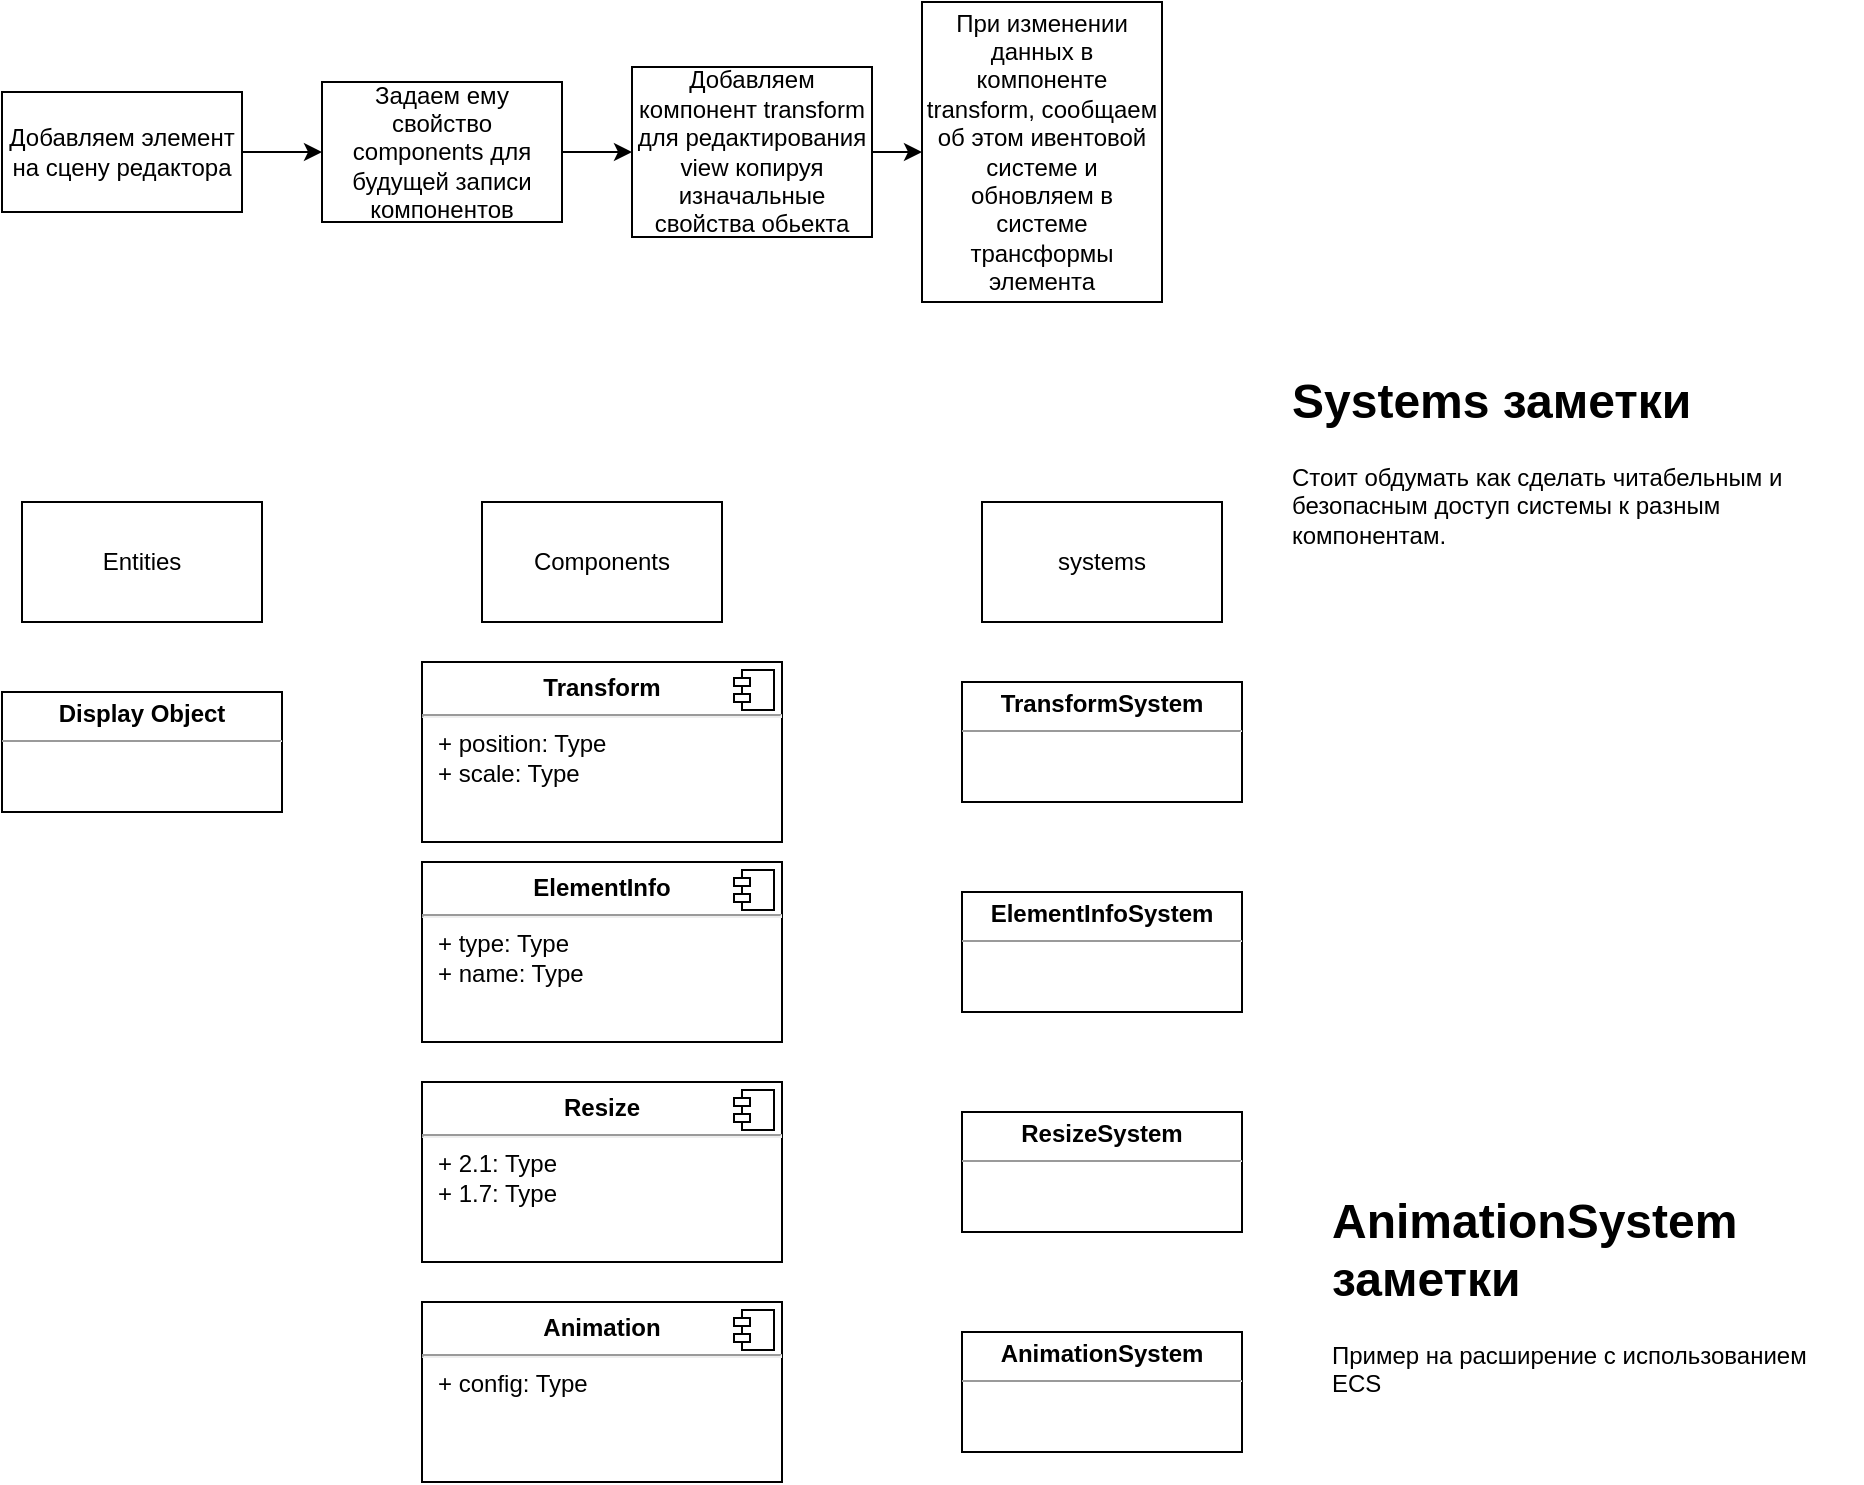 <mxfile version="14.9.6" type="device"><diagram id="v1uc8BgSHxg0y5VNpun9" name="Page-1"><mxGraphModel dx="1024" dy="592" grid="1" gridSize="10" guides="1" tooltips="1" connect="1" arrows="1" fold="1" page="1" pageScale="1" pageWidth="850" pageHeight="1100" math="0" shadow="0"><root><mxCell id="0"/><mxCell id="1" parent="0"/><mxCell id="sZww66RtwkpuVh555_5W-1" value="Entities&lt;br&gt;" style="rounded=0;whiteSpace=wrap;html=1;" vertex="1" parent="1"><mxGeometry x="120" y="280" width="120" height="60" as="geometry"/></mxCell><mxCell id="sZww66RtwkpuVh555_5W-2" value="Components&lt;br&gt;" style="rounded=0;whiteSpace=wrap;html=1;" vertex="1" parent="1"><mxGeometry x="350" y="280" width="120" height="60" as="geometry"/></mxCell><mxCell id="sZww66RtwkpuVh555_5W-3" value="systems" style="rounded=0;whiteSpace=wrap;html=1;" vertex="1" parent="1"><mxGeometry x="600" y="280" width="120" height="60" as="geometry"/></mxCell><mxCell id="sZww66RtwkpuVh555_5W-5" value="&lt;p style=&quot;margin: 0px ; margin-top: 6px ; text-align: center&quot;&gt;&lt;b&gt;Transform&lt;/b&gt;&lt;/p&gt;&lt;hr&gt;&lt;p style=&quot;margin: 0px ; margin-left: 8px&quot;&gt;+ position: Type&lt;br&gt;+ scale: Type&lt;/p&gt;" style="align=left;overflow=fill;html=1;dropTarget=0;" vertex="1" parent="1"><mxGeometry x="320" y="360" width="180" height="90" as="geometry"/></mxCell><mxCell id="sZww66RtwkpuVh555_5W-6" value="" style="shape=component;jettyWidth=8;jettyHeight=4;" vertex="1" parent="sZww66RtwkpuVh555_5W-5"><mxGeometry x="1" width="20" height="20" relative="1" as="geometry"><mxPoint x="-24" y="4" as="offset"/></mxGeometry></mxCell><mxCell id="sZww66RtwkpuVh555_5W-7" value="&lt;p style=&quot;margin: 0px ; margin-top: 4px ; text-align: center&quot;&gt;&lt;b&gt;Display Object&lt;/b&gt;&lt;/p&gt;&lt;hr size=&quot;1&quot;&gt;&lt;div style=&quot;height: 2px&quot;&gt;&lt;/div&gt;" style="verticalAlign=top;align=left;overflow=fill;fontSize=12;fontFamily=Helvetica;html=1;" vertex="1" parent="1"><mxGeometry x="110" y="375" width="140" height="60" as="geometry"/></mxCell><mxCell id="sZww66RtwkpuVh555_5W-9" value="&lt;p style=&quot;margin: 0px ; margin-top: 4px ; text-align: center&quot;&gt;&lt;b&gt;TransformSystem&lt;/b&gt;&lt;/p&gt;&lt;hr size=&quot;1&quot;&gt;&lt;div style=&quot;height: 2px&quot;&gt;&lt;/div&gt;" style="verticalAlign=top;align=left;overflow=fill;fontSize=12;fontFamily=Helvetica;html=1;" vertex="1" parent="1"><mxGeometry x="590" y="370" width="140" height="60" as="geometry"/></mxCell><mxCell id="sZww66RtwkpuVh555_5W-15" style="edgeStyle=orthogonalEdgeStyle;rounded=0;orthogonalLoop=1;jettySize=auto;html=1;exitX=1;exitY=0.5;exitDx=0;exitDy=0;entryX=0;entryY=0.5;entryDx=0;entryDy=0;" edge="1" parent="1" source="sZww66RtwkpuVh555_5W-12" target="sZww66RtwkpuVh555_5W-13"><mxGeometry relative="1" as="geometry"/></mxCell><mxCell id="sZww66RtwkpuVh555_5W-12" value="Добавляем элемент на сцену редактора" style="rounded=0;whiteSpace=wrap;html=1;" vertex="1" parent="1"><mxGeometry x="110" y="75" width="120" height="60" as="geometry"/></mxCell><mxCell id="sZww66RtwkpuVh555_5W-16" style="edgeStyle=orthogonalEdgeStyle;rounded=0;orthogonalLoop=1;jettySize=auto;html=1;exitX=1;exitY=0.5;exitDx=0;exitDy=0;entryX=0;entryY=0.5;entryDx=0;entryDy=0;" edge="1" parent="1" source="sZww66RtwkpuVh555_5W-13" target="sZww66RtwkpuVh555_5W-14"><mxGeometry relative="1" as="geometry"/></mxCell><mxCell id="sZww66RtwkpuVh555_5W-13" value="Задаем ему свойство components для будущей записи компонентов" style="rounded=0;whiteSpace=wrap;html=1;" vertex="1" parent="1"><mxGeometry x="270" y="70" width="120" height="70" as="geometry"/></mxCell><mxCell id="sZww66RtwkpuVh555_5W-18" style="edgeStyle=orthogonalEdgeStyle;rounded=0;orthogonalLoop=1;jettySize=auto;html=1;exitX=1;exitY=0.5;exitDx=0;exitDy=0;entryX=0;entryY=0.5;entryDx=0;entryDy=0;" edge="1" parent="1" source="sZww66RtwkpuVh555_5W-14" target="sZww66RtwkpuVh555_5W-17"><mxGeometry relative="1" as="geometry"/></mxCell><mxCell id="sZww66RtwkpuVh555_5W-14" value="Добавляем компонент transform для редактирования view копируя изначальные свойства обьекта" style="rounded=0;whiteSpace=wrap;html=1;" vertex="1" parent="1"><mxGeometry x="425" y="62.5" width="120" height="85" as="geometry"/></mxCell><mxCell id="sZww66RtwkpuVh555_5W-17" value="При изменении данных в компоненте transform, сообщаем об этом ивентовой системе и обновляем в системе трансформы элемента" style="rounded=0;whiteSpace=wrap;html=1;" vertex="1" parent="1"><mxGeometry x="570" y="30" width="120" height="150" as="geometry"/></mxCell><mxCell id="sZww66RtwkpuVh555_5W-20" value="&lt;h1&gt;Systems заметки&lt;/h1&gt;&lt;p&gt;Стоит обдумать как сделать читабельным и безопасным доступ системы к разным компонентам.&lt;/p&gt;" style="text;html=1;strokeColor=none;fillColor=none;spacing=5;spacingTop=-20;whiteSpace=wrap;overflow=hidden;rounded=0;" vertex="1" parent="1"><mxGeometry x="750" y="210" width="270" height="120" as="geometry"/></mxCell><mxCell id="sZww66RtwkpuVh555_5W-21" value="&lt;p style=&quot;margin: 0px ; margin-top: 6px ; text-align: center&quot;&gt;&lt;b&gt;ElementInfo&lt;/b&gt;&lt;/p&gt;&lt;hr&gt;&lt;p style=&quot;margin: 0px ; margin-left: 8px&quot;&gt;+ type: Type&lt;br&gt;+ name: Type&lt;/p&gt;" style="align=left;overflow=fill;html=1;dropTarget=0;" vertex="1" parent="1"><mxGeometry x="320" y="460" width="180" height="90" as="geometry"/></mxCell><mxCell id="sZww66RtwkpuVh555_5W-22" value="" style="shape=component;jettyWidth=8;jettyHeight=4;" vertex="1" parent="sZww66RtwkpuVh555_5W-21"><mxGeometry x="1" width="20" height="20" relative="1" as="geometry"><mxPoint x="-24" y="4" as="offset"/></mxGeometry></mxCell><mxCell id="sZww66RtwkpuVh555_5W-23" value="&lt;p style=&quot;margin: 0px ; margin-top: 4px ; text-align: center&quot;&gt;&lt;b&gt;ElementInfoSystem&lt;/b&gt;&lt;/p&gt;&lt;hr size=&quot;1&quot;&gt;&lt;div style=&quot;height: 2px&quot;&gt;&lt;/div&gt;" style="verticalAlign=top;align=left;overflow=fill;fontSize=12;fontFamily=Helvetica;html=1;" vertex="1" parent="1"><mxGeometry x="590" y="475" width="140" height="60" as="geometry"/></mxCell><mxCell id="sZww66RtwkpuVh555_5W-24" value="&lt;p style=&quot;margin: 0px ; margin-top: 6px ; text-align: center&quot;&gt;&lt;b&gt;Resize&lt;/b&gt;&lt;/p&gt;&lt;hr&gt;&lt;p style=&quot;margin: 0px ; margin-left: 8px&quot;&gt;+ 2.1: Type&lt;br&gt;+ 1.7: Type&lt;/p&gt;" style="align=left;overflow=fill;html=1;dropTarget=0;" vertex="1" parent="1"><mxGeometry x="320" y="570" width="180" height="90" as="geometry"/></mxCell><mxCell id="sZww66RtwkpuVh555_5W-25" value="" style="shape=component;jettyWidth=8;jettyHeight=4;" vertex="1" parent="sZww66RtwkpuVh555_5W-24"><mxGeometry x="1" width="20" height="20" relative="1" as="geometry"><mxPoint x="-24" y="4" as="offset"/></mxGeometry></mxCell><mxCell id="sZww66RtwkpuVh555_5W-26" value="&lt;p style=&quot;margin: 0px ; margin-top: 4px ; text-align: center&quot;&gt;&lt;b&gt;ResizeSystem&lt;/b&gt;&lt;/p&gt;&lt;hr size=&quot;1&quot;&gt;&lt;div style=&quot;height: 2px&quot;&gt;&lt;/div&gt;" style="verticalAlign=top;align=left;overflow=fill;fontSize=12;fontFamily=Helvetica;html=1;" vertex="1" parent="1"><mxGeometry x="590" y="585" width="140" height="60" as="geometry"/></mxCell><mxCell id="sZww66RtwkpuVh555_5W-28" value="&lt;p style=&quot;margin: 0px ; margin-top: 6px ; text-align: center&quot;&gt;&lt;b&gt;Animation&lt;/b&gt;&lt;/p&gt;&lt;hr&gt;&lt;p style=&quot;margin: 0px ; margin-left: 8px&quot;&gt;+ config: Type&lt;br&gt;&lt;br&gt;&lt;/p&gt;" style="align=left;overflow=fill;html=1;dropTarget=0;" vertex="1" parent="1"><mxGeometry x="320" y="680" width="180" height="90" as="geometry"/></mxCell><mxCell id="sZww66RtwkpuVh555_5W-29" value="" style="shape=component;jettyWidth=8;jettyHeight=4;" vertex="1" parent="sZww66RtwkpuVh555_5W-28"><mxGeometry x="1" width="20" height="20" relative="1" as="geometry"><mxPoint x="-24" y="4" as="offset"/></mxGeometry></mxCell><mxCell id="sZww66RtwkpuVh555_5W-30" value="&lt;p style=&quot;margin: 0px ; margin-top: 4px ; text-align: center&quot;&gt;&lt;b&gt;AnimationSystem&lt;/b&gt;&lt;/p&gt;&lt;hr size=&quot;1&quot;&gt;&lt;div style=&quot;height: 2px&quot;&gt;&lt;/div&gt;" style="verticalAlign=top;align=left;overflow=fill;fontSize=12;fontFamily=Helvetica;html=1;" vertex="1" parent="1"><mxGeometry x="590" y="695" width="140" height="60" as="geometry"/></mxCell><mxCell id="sZww66RtwkpuVh555_5W-31" value="&lt;h1&gt;AnimationSystem заметки&lt;/h1&gt;&lt;p&gt;Пример на расширение с использованием ECS&lt;/p&gt;" style="text;html=1;strokeColor=none;fillColor=none;spacing=5;spacingTop=-20;whiteSpace=wrap;overflow=hidden;rounded=0;" vertex="1" parent="1"><mxGeometry x="770" y="620" width="270" height="120" as="geometry"/></mxCell></root></mxGraphModel></diagram></mxfile>